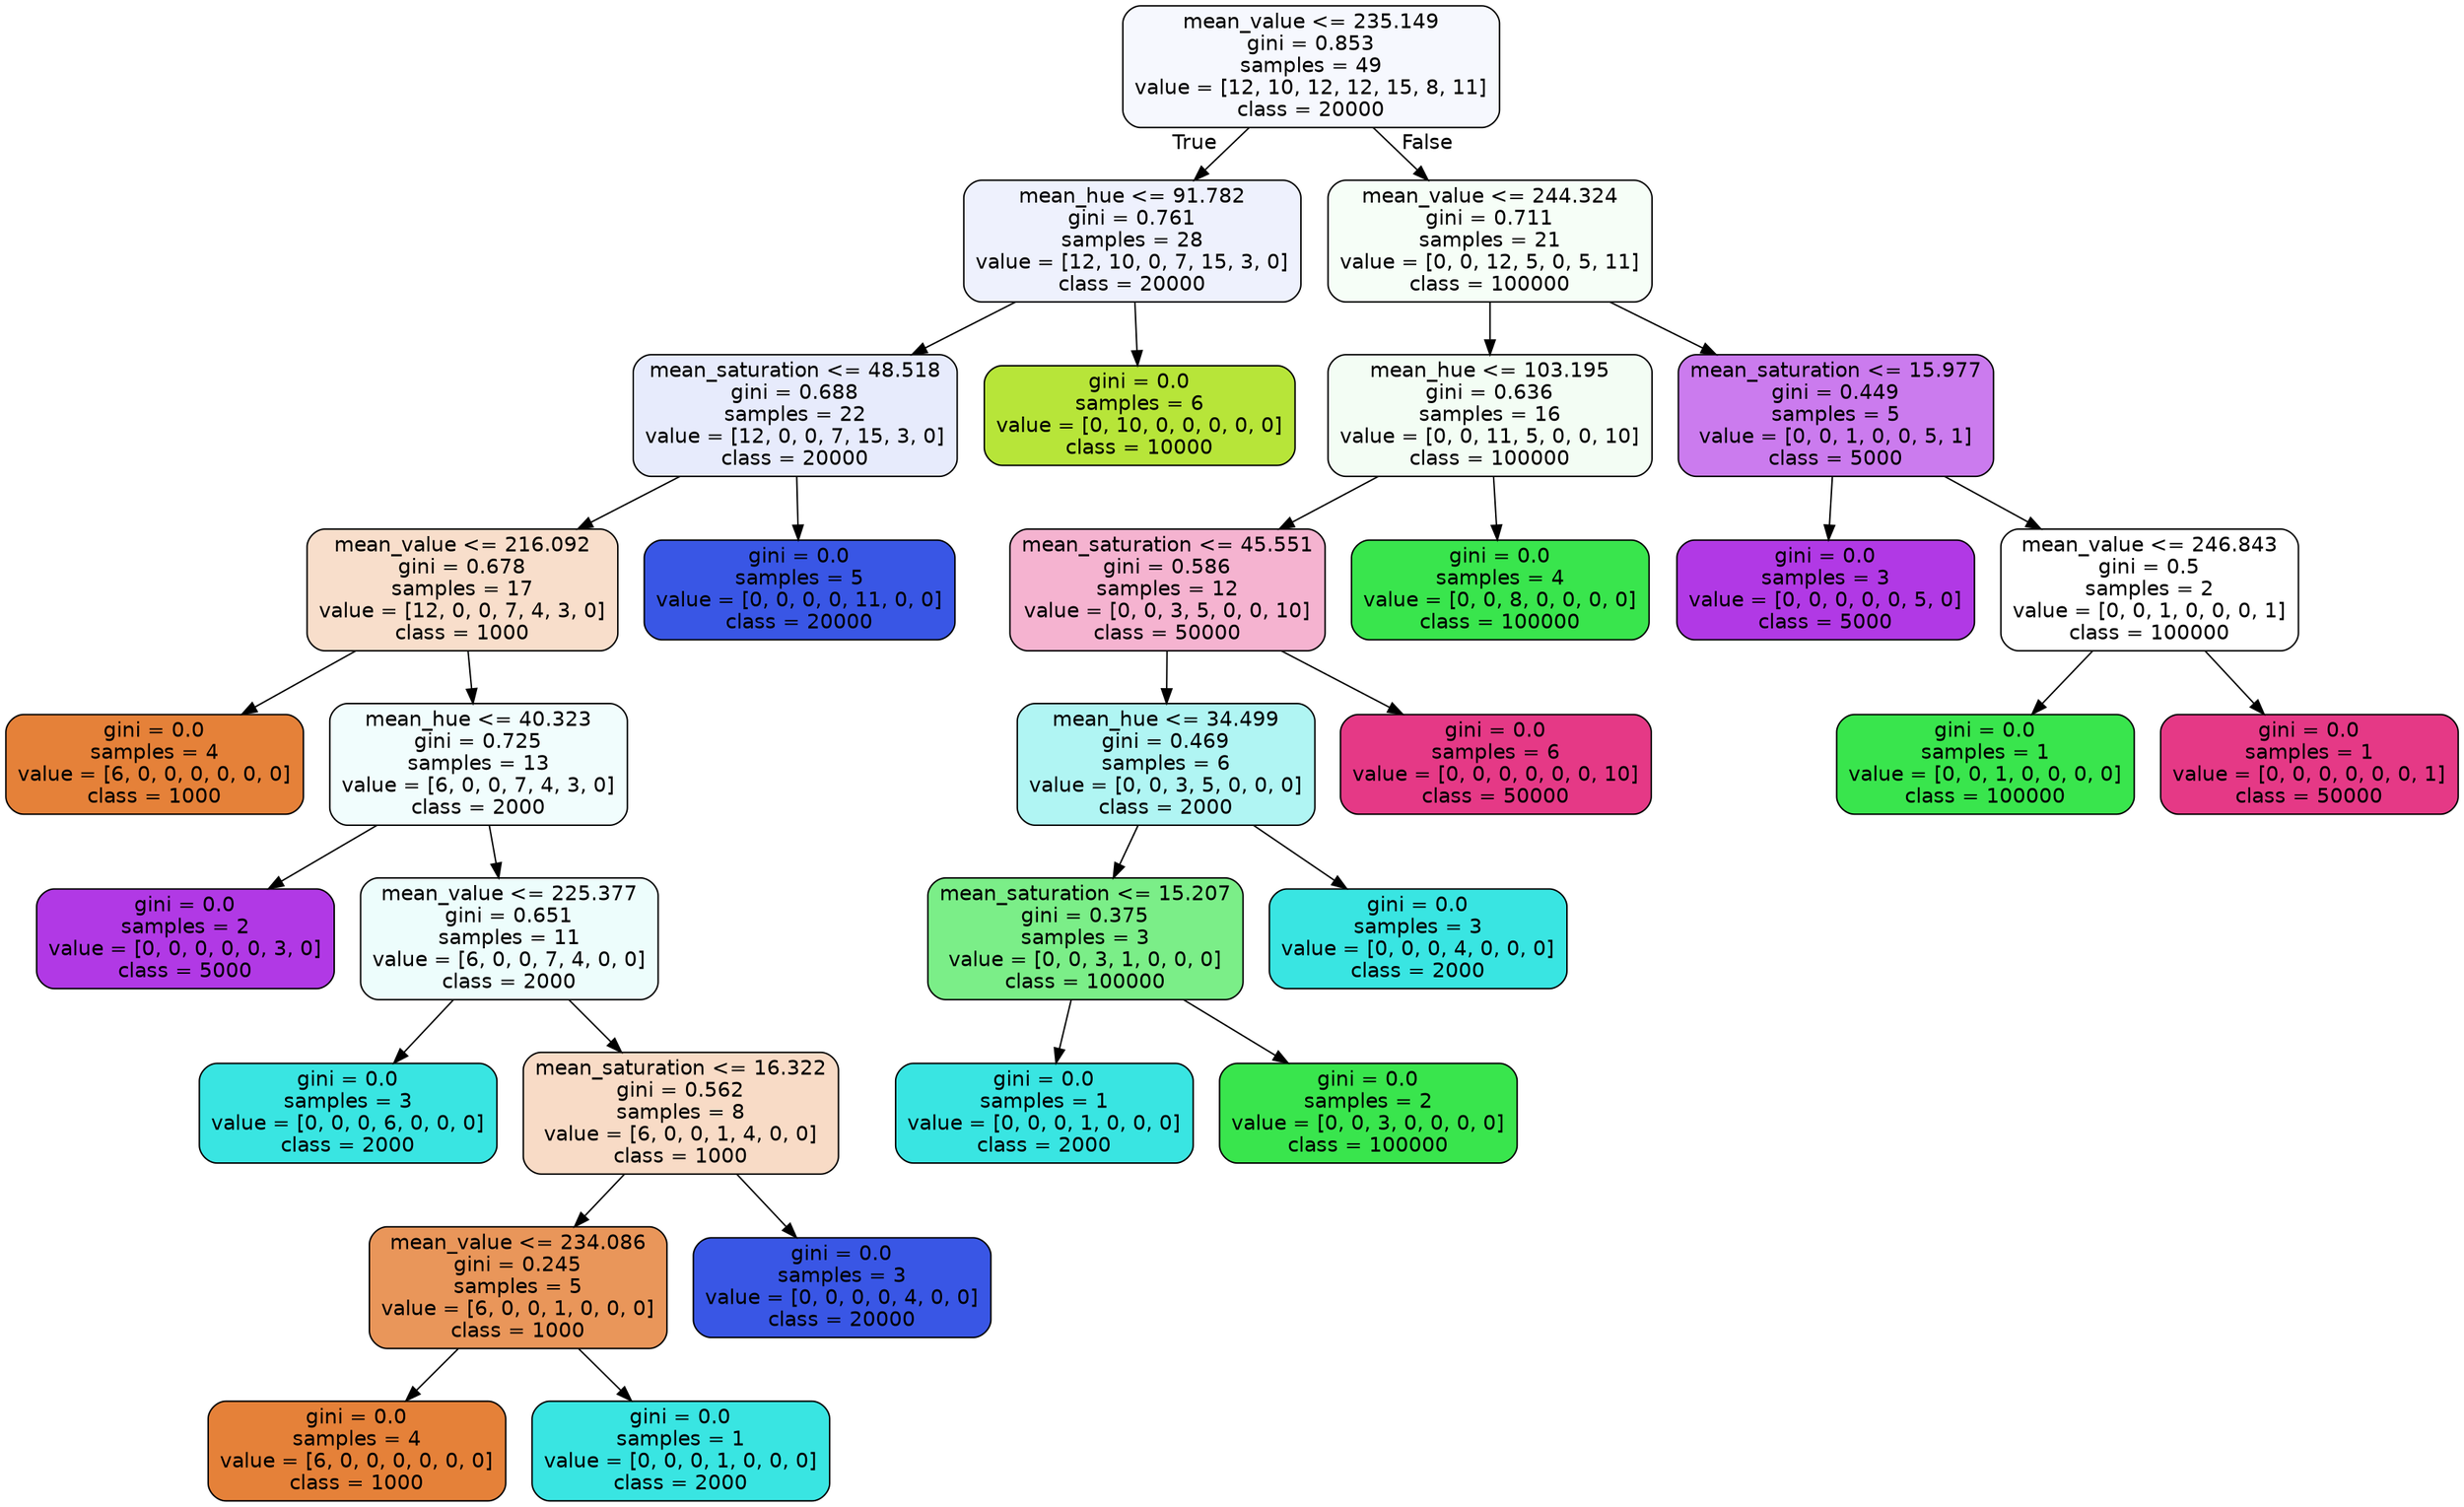 digraph Tree {
node [shape=box, style="filled, rounded", color="black", fontname="helvetica"] ;
edge [fontname="helvetica"] ;
0 [label="mean_value <= 235.149\ngini = 0.853\nsamples = 49\nvalue = [12, 10, 12, 12, 15, 8, 11]\nclass = 20000", fillcolor="#f6f8fe"] ;
1 [label="mean_hue <= 91.782\ngini = 0.761\nsamples = 28\nvalue = [12, 10, 0, 7, 15, 3, 0]\nclass = 20000", fillcolor="#eef1fd"] ;
0 -> 1 [labeldistance=2.5, labelangle=45, headlabel="True"] ;
2 [label="mean_saturation <= 48.518\ngini = 0.688\nsamples = 22\nvalue = [12, 0, 0, 7, 15, 3, 0]\nclass = 20000", fillcolor="#e7ebfc"] ;
1 -> 2 ;
3 [label="mean_value <= 216.092\ngini = 0.678\nsamples = 17\nvalue = [12, 0, 0, 7, 4, 3, 0]\nclass = 1000", fillcolor="#f8decb"] ;
2 -> 3 ;
4 [label="gini = 0.0\nsamples = 4\nvalue = [6, 0, 0, 0, 0, 0, 0]\nclass = 1000", fillcolor="#e58139"] ;
3 -> 4 ;
5 [label="mean_hue <= 40.323\ngini = 0.725\nsamples = 13\nvalue = [6, 0, 0, 7, 4, 3, 0]\nclass = 2000", fillcolor="#f1fdfd"] ;
3 -> 5 ;
6 [label="gini = 0.0\nsamples = 2\nvalue = [0, 0, 0, 0, 0, 3, 0]\nclass = 5000", fillcolor="#b139e5"] ;
5 -> 6 ;
7 [label="mean_value <= 225.377\ngini = 0.651\nsamples = 11\nvalue = [6, 0, 0, 7, 4, 0, 0]\nclass = 2000", fillcolor="#edfdfc"] ;
5 -> 7 ;
8 [label="gini = 0.0\nsamples = 3\nvalue = [0, 0, 0, 6, 0, 0, 0]\nclass = 2000", fillcolor="#39e5e2"] ;
7 -> 8 ;
9 [label="mean_saturation <= 16.322\ngini = 0.562\nsamples = 8\nvalue = [6, 0, 0, 1, 4, 0, 0]\nclass = 1000", fillcolor="#f8dbc6"] ;
7 -> 9 ;
10 [label="mean_value <= 234.086\ngini = 0.245\nsamples = 5\nvalue = [6, 0, 0, 1, 0, 0, 0]\nclass = 1000", fillcolor="#e9965a"] ;
9 -> 10 ;
11 [label="gini = 0.0\nsamples = 4\nvalue = [6, 0, 0, 0, 0, 0, 0]\nclass = 1000", fillcolor="#e58139"] ;
10 -> 11 ;
12 [label="gini = 0.0\nsamples = 1\nvalue = [0, 0, 0, 1, 0, 0, 0]\nclass = 2000", fillcolor="#39e5e2"] ;
10 -> 12 ;
13 [label="gini = 0.0\nsamples = 3\nvalue = [0, 0, 0, 0, 4, 0, 0]\nclass = 20000", fillcolor="#3956e5"] ;
9 -> 13 ;
14 [label="gini = 0.0\nsamples = 5\nvalue = [0, 0, 0, 0, 11, 0, 0]\nclass = 20000", fillcolor="#3956e5"] ;
2 -> 14 ;
15 [label="gini = 0.0\nsamples = 6\nvalue = [0, 10, 0, 0, 0, 0, 0]\nclass = 10000", fillcolor="#b7e539"] ;
1 -> 15 ;
16 [label="mean_value <= 244.324\ngini = 0.711\nsamples = 21\nvalue = [0, 0, 12, 5, 0, 5, 11]\nclass = 100000", fillcolor="#f6fef7"] ;
0 -> 16 [labeldistance=2.5, labelangle=-45, headlabel="False"] ;
17 [label="mean_hue <= 103.195\ngini = 0.636\nsamples = 16\nvalue = [0, 0, 11, 5, 0, 0, 10]\nclass = 100000", fillcolor="#f3fdf4"] ;
16 -> 17 ;
18 [label="mean_saturation <= 45.551\ngini = 0.586\nsamples = 12\nvalue = [0, 0, 3, 5, 0, 0, 10]\nclass = 50000", fillcolor="#f5b3d0"] ;
17 -> 18 ;
19 [label="mean_hue <= 34.499\ngini = 0.469\nsamples = 6\nvalue = [0, 0, 3, 5, 0, 0, 0]\nclass = 2000", fillcolor="#b0f5f3"] ;
18 -> 19 ;
20 [label="mean_saturation <= 15.207\ngini = 0.375\nsamples = 3\nvalue = [0, 0, 3, 1, 0, 0, 0]\nclass = 100000", fillcolor="#7bee88"] ;
19 -> 20 ;
21 [label="gini = 0.0\nsamples = 1\nvalue = [0, 0, 0, 1, 0, 0, 0]\nclass = 2000", fillcolor="#39e5e2"] ;
20 -> 21 ;
22 [label="gini = 0.0\nsamples = 2\nvalue = [0, 0, 3, 0, 0, 0, 0]\nclass = 100000", fillcolor="#39e54d"] ;
20 -> 22 ;
23 [label="gini = 0.0\nsamples = 3\nvalue = [0, 0, 0, 4, 0, 0, 0]\nclass = 2000", fillcolor="#39e5e2"] ;
19 -> 23 ;
24 [label="gini = 0.0\nsamples = 6\nvalue = [0, 0, 0, 0, 0, 0, 10]\nclass = 50000", fillcolor="#e53986"] ;
18 -> 24 ;
25 [label="gini = 0.0\nsamples = 4\nvalue = [0, 0, 8, 0, 0, 0, 0]\nclass = 100000", fillcolor="#39e54d"] ;
17 -> 25 ;
26 [label="mean_saturation <= 15.977\ngini = 0.449\nsamples = 5\nvalue = [0, 0, 1, 0, 0, 5, 1]\nclass = 5000", fillcolor="#cb7bee"] ;
16 -> 26 ;
27 [label="gini = 0.0\nsamples = 3\nvalue = [0, 0, 0, 0, 0, 5, 0]\nclass = 5000", fillcolor="#b139e5"] ;
26 -> 27 ;
28 [label="mean_value <= 246.843\ngini = 0.5\nsamples = 2\nvalue = [0, 0, 1, 0, 0, 0, 1]\nclass = 100000", fillcolor="#ffffff"] ;
26 -> 28 ;
29 [label="gini = 0.0\nsamples = 1\nvalue = [0, 0, 1, 0, 0, 0, 0]\nclass = 100000", fillcolor="#39e54d"] ;
28 -> 29 ;
30 [label="gini = 0.0\nsamples = 1\nvalue = [0, 0, 0, 0, 0, 0, 1]\nclass = 50000", fillcolor="#e53986"] ;
28 -> 30 ;
}